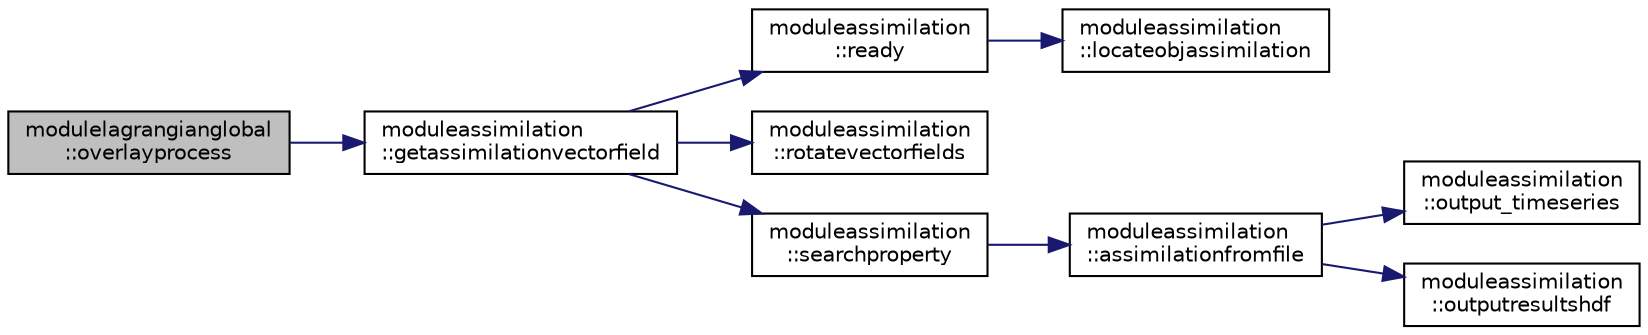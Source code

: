 digraph "modulelagrangianglobal::overlayprocess"
{
 // LATEX_PDF_SIZE
  edge [fontname="Helvetica",fontsize="10",labelfontname="Helvetica",labelfontsize="10"];
  node [fontname="Helvetica",fontsize="10",shape=record];
  rankdir="LR";
  Node1 [label="modulelagrangianglobal\l::overlayprocess",height=0.2,width=0.4,color="black", fillcolor="grey75", style="filled", fontcolor="black",tooltip=" "];
  Node1 -> Node2 [color="midnightblue",fontsize="10",style="solid",fontname="Helvetica"];
  Node2 [label="moduleassimilation\l::getassimilationvectorfield",height=0.2,width=0.4,color="black", fillcolor="white", style="filled",URL="$namespacemoduleassimilation.html#a975b67c99f7210685408b97a30aef1ff",tooltip=" "];
  Node2 -> Node3 [color="midnightblue",fontsize="10",style="solid",fontname="Helvetica"];
  Node3 [label="moduleassimilation\l::ready",height=0.2,width=0.4,color="black", fillcolor="white", style="filled",URL="$namespacemoduleassimilation.html#a7c7eb17646a26837c5dfb9acc963b010",tooltip=" "];
  Node3 -> Node4 [color="midnightblue",fontsize="10",style="solid",fontname="Helvetica"];
  Node4 [label="moduleassimilation\l::locateobjassimilation",height=0.2,width=0.4,color="black", fillcolor="white", style="filled",URL="$namespacemoduleassimilation.html#acb3e0bb143f8372bac2b99052ba4943d",tooltip=" "];
  Node2 -> Node5 [color="midnightblue",fontsize="10",style="solid",fontname="Helvetica"];
  Node5 [label="moduleassimilation\l::rotatevectorfields",height=0.2,width=0.4,color="black", fillcolor="white", style="filled",URL="$namespacemoduleassimilation.html#a91d65081df0418d8a1b46cb4548710f3",tooltip=" "];
  Node2 -> Node6 [color="midnightblue",fontsize="10",style="solid",fontname="Helvetica"];
  Node6 [label="moduleassimilation\l::searchproperty",height=0.2,width=0.4,color="black", fillcolor="white", style="filled",URL="$namespacemoduleassimilation.html#a25c18cab5d2d7615f696e5f0ebfbada0",tooltip=" "];
  Node6 -> Node7 [color="midnightblue",fontsize="10",style="solid",fontname="Helvetica"];
  Node7 [label="moduleassimilation\l::assimilationfromfile",height=0.2,width=0.4,color="black", fillcolor="white", style="filled",URL="$namespacemoduleassimilation.html#ac07092b01bbf318f77800bb88c9f12bf",tooltip=" "];
  Node7 -> Node8 [color="midnightblue",fontsize="10",style="solid",fontname="Helvetica"];
  Node8 [label="moduleassimilation\l::output_timeseries",height=0.2,width=0.4,color="black", fillcolor="white", style="filled",URL="$namespacemoduleassimilation.html#a4802b71b408a488941f1becab34042ec",tooltip=" "];
  Node7 -> Node9 [color="midnightblue",fontsize="10",style="solid",fontname="Helvetica"];
  Node9 [label="moduleassimilation\l::outputresultshdf",height=0.2,width=0.4,color="black", fillcolor="white", style="filled",URL="$namespacemoduleassimilation.html#a48b30161fd16a556f8e54eeaf6b054e3",tooltip=" "];
}
